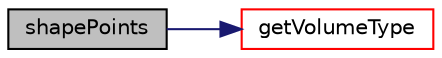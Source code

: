 digraph "shapePoints"
{
  bgcolor="transparent";
  edge [fontname="Helvetica",fontsize="10",labelfontname="Helvetica",labelfontsize="10"];
  node [fontname="Helvetica",fontsize="10",shape=record];
  rankdir="LR";
  Node26 [label="shapePoints",height=0.2,width=0.4,color="black", fillcolor="grey75", style="filled", fontcolor="black"];
  Node26 -> Node27 [color="midnightblue",fontsize="10",style="solid",fontname="Helvetica"];
  Node27 [label="getVolumeType",height=0.2,width=0.4,color="red",URL="$a26185.html#a48737f260350c0145adb2d05de69373a",tooltip="Get type (inside,outside,mixed,unknown) of point w.r.t. surface. "];
}
